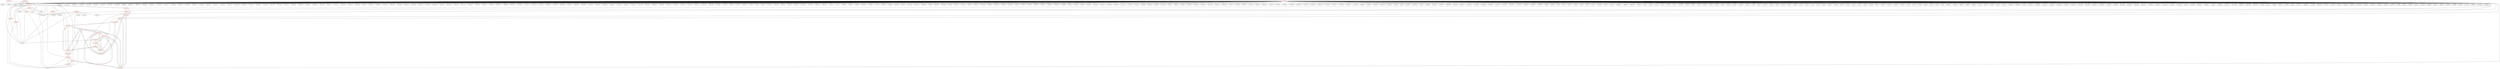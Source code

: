 graph {
	563 [label="(563) R1_T1" color=red]
	194 [label="(194) J2"]
	195 [label="(195) J3"]
	567 [label="(567) U1_T1"]
	564 [label="(564) R2_T1" color=red]
	34 [label="(34) R27"]
	7 [label="(7) U2"]
	8 [label="(8) U3"]
	9 [label="(9) U1"]
	567 [label="(567) U1_T1"]
	565 [label="(565) R3_T1" color=red]
	9 [label="(9) U1"]
	239 [label="(239) J5"]
	567 [label="(567) U1_T1"]
	566 [label="(566) R4_T1" color=red]
	239 [label="(239) J5"]
	9 [label="(9) U1"]
	567 [label="(567) U1_T1"]
	567 [label="(567) U1_T1" color=red]
	562 [label="(562) U2_T1"]
	565 [label="(565) R3_T1"]
	564 [label="(564) R2_T1"]
	563 [label="(563) R1_T1"]
	572 [label="(572) Q1_T1"]
	566 [label="(566) R4_T1"]
	568 [label="(568) R5_T1" color=red]
	105 [label="(105) U9"]
	4 [label="(4) TP3"]
	239 [label="(239) J5"]
	174 [label="(174) R57"]
	9 [label="(9) U1"]
	562 [label="(562) U2_T1"]
	569 [label="(569) R6_T1" color=red]
	9 [label="(9) U1"]
	212 [label="(212) J4"]
	217 [label="(217) R71"]
	562 [label="(562) U2_T1"]
	570 [label="(570) R7_T1" color=red]
	295 [label="(295) U29"]
	298 [label="(298) J12"]
	562 [label="(562) U2_T1"]
	571 [label="(571) R8_T1" color=red]
	239 [label="(239) J5"]
	9 [label="(9) U1"]
	562 [label="(562) U2_T1"]
	572 [label="(572) Q1_T1" color=red]
	567 [label="(567) U1_T1"]
	582 [label="(582) R15_P1"]
	573 [label="(573) R9_T1"]
	573 [label="(573) R9_T1" color=red]
	562 [label="(562) U2_T1"]
	582 [label="(582) R15_P1"]
	572 [label="(572) Q1_T1"]
	574 [label="(574) T3_P1" color=red]
	578 [label="(578) R14_P1"]
	579 [label="(579) T6_P1"]
	577 [label="(577) R13_P1"]
	576 [label="(576) R12_P1"]
	575 [label="(575) T2_P1"]
	575 [label="(575) T2_P1" color=red]
	577 [label="(577) R13_P1"]
	574 [label="(574) T3_P1"]
	576 [label="(576) R12_P1"]
	581 [label="(581) T5_P1"]
	582 [label="(582) R15_P1"]
	576 [label="(576) R12_P1" color=red]
	587 [label="(587) R21_P1"]
	583 [label="(583) R16_P1"]
	580 [label="(580) R17_P1"]
	577 [label="(577) R13_P1"]
	574 [label="(574) T3_P1"]
	575 [label="(575) T2_P1"]
	577 [label="(577) R13_P1" color=red]
	591 [label="(591) T4_P1"]
	574 [label="(574) T3_P1"]
	576 [label="(576) R12_P1"]
	575 [label="(575) T2_P1"]
	578 [label="(578) R14_P1" color=red]
	9 [label="(9) U1"]
	574 [label="(574) T3_P1"]
	579 [label="(579) T6_P1"]
	579 [label="(579) T6_P1" color=red]
	578 [label="(578) R14_P1"]
	574 [label="(574) T3_P1"]
	588 [label="(588) R22_P1"]
	580 [label="(580) R17_P1"]
	580 [label="(580) R17_P1" color=red]
	587 [label="(587) R21_P1"]
	583 [label="(583) R16_P1"]
	576 [label="(576) R12_P1"]
	588 [label="(588) R22_P1"]
	579 [label="(579) T6_P1"]
	581 [label="(581) T5_P1" color=red]
	575 [label="(575) T2_P1"]
	582 [label="(582) R15_P1"]
	583 [label="(583) R16_P1"]
	584 [label="(584) R20_P1"]
	582 [label="(582) R15_P1" color=red]
	573 [label="(573) R9_T1"]
	572 [label="(572) Q1_T1"]
	575 [label="(575) T2_P1"]
	581 [label="(581) T5_P1"]
	583 [label="(583) R16_P1" color=red]
	587 [label="(587) R21_P1"]
	576 [label="(576) R12_P1"]
	580 [label="(580) R17_P1"]
	581 [label="(581) T5_P1"]
	584 [label="(584) R20_P1"]
	584 [label="(584) R20_P1" color=red]
	585 [label="(585) T8_P1"]
	583 [label="(583) R16_P1"]
	581 [label="(581) T5_P1"]
	585 [label="(585) T8_P1" color=red]
	586 [label="(586) T9_P1"]
	587 [label="(587) R21_P1"]
	589 [label="(589) R19_P1"]
	584 [label="(584) R20_P1"]
	586 [label="(586) T9_P1" color=red]
	588 [label="(588) R22_P1"]
	587 [label="(587) R21_P1"]
	585 [label="(585) T8_P1"]
	589 [label="(589) R19_P1"]
	587 [label="(587) R21_P1" color=red]
	583 [label="(583) R16_P1"]
	576 [label="(576) R12_P1"]
	580 [label="(580) R17_P1"]
	586 [label="(586) T9_P1"]
	585 [label="(585) T8_P1"]
	589 [label="(589) R19_P1"]
	588 [label="(588) R22_P1" color=red]
	586 [label="(586) T9_P1"]
	579 [label="(579) T6_P1"]
	580 [label="(580) R17_P1"]
	589 [label="(589) R19_P1" color=red]
	586 [label="(586) T9_P1"]
	587 [label="(587) R21_P1"]
	585 [label="(585) T8_P1"]
	590 [label="(590) T7_P1"]
	590 [label="(590) T7_P1" color=red]
	592 [label="(592) R1_P1"]
	591 [label="(591) T4_P1"]
	239 [label="(239) J5"]
	589 [label="(589) R19_P1"]
	591 [label="(591) T4_P1" color=red]
	577 [label="(577) R13_P1"]
	592 [label="(592) R1_P1"]
	590 [label="(590) T7_P1"]
	239 [label="(239) J5"]
	592 [label="(592) R1_P1" color=red]
	591 [label="(591) T4_P1"]
	590 [label="(590) T7_P1"]
	239 [label="(239) J5"]
	593 [label="(593) GND" color=red]
	396 [label="(396) C223"]
	395 [label="(395) C174"]
	394 [label="(394) C170"]
	414 [label="(414) C164"]
	412 [label="(412) C200"]
	413 [label="(413) C201"]
	406 [label="(406) C181"]
	407 [label="(407) C185"]
	411 [label="(411) C196"]
	209 [label="(209) R65"]
	408 [label="(408) C189"]
	409 [label="(409) C193"]
	410 [label="(410) C192"]
	417 [label="(417) C176"]
	415 [label="(415) C168"]
	433 [label="(433) C182"]
	204 [label="(204) C269"]
	434 [label="(434) C186"]
	435 [label="(435) C188"]
	436 [label="(436) C197"]
	437 [label="(437) C204"]
	432 [label="(432) C125"]
	416 [label="(416) C172"]
	431 [label="(431) C123"]
	418 [label="(418) C179"]
	419 [label="(419) C183"]
	420 [label="(420) C187"]
	195 [label="(195) J3"]
	421 [label="(421) C191"]
	422 [label="(422) C195"]
	423 [label="(423) C198"]
	424 [label="(424) C202"]
	403 [label="(403) C232"]
	397 [label="(397) C225"]
	404 [label="(404) C234"]
	399 [label="(399) C224"]
	400 [label="(400) C226"]
	401 [label="(401) C228"]
	402 [label="(402) C230"]
	398 [label="(398) C222"]
	427 [label="(427) C217"]
	428 [label="(428) C219"]
	429 [label="(429) C235"]
	430 [label="(430) C236"]
	202 [label="(202) U11"]
	383 [label="(383) C231"]
	208 [label="(208) C275"]
	207 [label="(207) C274"]
	206 [label="(206) C273"]
	405 [label="(405) C220"]
	447 [label="(447) C124"]
	439 [label="(439) C206"]
	440 [label="(440) C207"]
	441 [label="(441) C156"]
	442 [label="(442) C169"]
	443 [label="(443) C178"]
	444 [label="(444) C184"]
	445 [label="(445) C190"]
	197 [label="(197) C110"]
	446 [label="(446) C194"]
	196 [label="(196) C109"]
	455 [label="(455) C122"]
	448 [label="(448) C126"]
	449 [label="(449) C127"]
	194 [label="(194) J2"]
	465 [label="(465) C288"]
	450 [label="(450) C155"]
	451 [label="(451) C160"]
	452 [label="(452) C171"]
	453 [label="(453) C173"]
	454 [label="(454) C175"]
	198 [label="(198) C111"]
	457 [label="(457) C227"]
	458 [label="(458) C229"]
	459 [label="(459) C233"]
	464 [label="(464) C264"]
	460 [label="(460) C246"]
	461 [label="(461) C247"]
	462 [label="(462) C252"]
	463 [label="(463) C260"]
	392 [label="(392) C162"]
	438 [label="(438) C205"]
	426 [label="(426) C215"]
	393 [label="(393) C166"]
	471 [label="(471) C282"]
	468 [label="(468) C285"]
	469 [label="(469) C284"]
	470 [label="(470) C283"]
	472 [label="(472) C281"]
	473 [label="(473) C280"]
	474 [label="(474) C279"]
	475 [label="(475) C278"]
	476 [label="(476) C277"]
	425 [label="(425) C213"]
	466 [label="(466) C287"]
	467 [label="(467) C286"]
	9 [label="(9) U1"]
	172 [label="(172) C82"]
	106 [label="(106) U8"]
	107 [label="(107) U10"]
	181 [label="(181) R50"]
	173 [label="(173) C83"]
	105 [label="(105) U9"]
	104 [label="(104) U5"]
	108 [label="(108) U4"]
	170 [label="(170) C80"]
	382 [label="(382) C208"]
	166 [label="(166) C98"]
	168 [label="(168) C99"]
	169 [label="(169) C102"]
	203 [label="(203) C270"]
	379 [label="(379) C216"]
	380 [label="(380) C218"]
	381 [label="(381) C221"]
	178 [label="(178) C71"]
	179 [label="(179) U7"]
	162 [label="(162) R58"]
	176 [label="(176) C69"]
	148 [label="(148) C88"]
	149 [label="(149) C101"]
	151 [label="(151) R52"]
	171 [label="(171) C81"]
	153 [label="(153) R61"]
	155 [label="(155) R54"]
	157 [label="(157) R63"]
	146 [label="(146) C87"]
	147 [label="(147) C100"]
	325 [label="(325) C147"]
	306 [label="(306) C138"]
	241 [label="(241) J6"]
	324 [label="(324) C146"]
	314 [label="(314) C139"]
	237 [label="(237) J8"]
	310 [label="(310) C141"]
	301 [label="(301) U28"]
	242 [label="(242) JP3"]
	234 [label="(234) U17"]
	322 [label="(322) C148"]
	238 [label="(238) FB4"]
	323 [label="(323) C149"]
	319 [label="(319) U26"]
	318 [label="(318) C140"]
	321 [label="(321) U27"]
	239 [label="(239) J5"]
	240 [label="(240) X1"]
	299 [label="(299) U30"]
	300 [label="(300) U31"]
	295 [label="(295) U29"]
	296 [label="(296) U23"]
	284 [label="(284) C132"]
	285 [label="(285) C133"]
	288 [label="(288) R98"]
	274 [label="(274) U21"]
	287 [label="(287) Q2"]
	279 [label="(279) J10"]
	252 [label="(252) DS6"]
	251 [label="(251) DS5"]
	278 [label="(278) C137"]
	275 [label="(275) C134"]
	257 [label="(257) U18"]
	276 [label="(276) C135"]
	272 [label="(272) U22"]
	273 [label="(273) U20"]
	249 [label="(249) R88"]
	248 [label="(248) C131"]
	283 [label="(283) D5"]
	277 [label="(277) C136"]
	256 [label="(256) SW1"]
	282 [label="(282) D4"]
	359 [label="(359) FB5"]
	228 [label="(228) R75"]
	353 [label="(353) R125"]
	230 [label="(230) C116"]
	231 [label="(231) C118"]
	232 [label="(232) C114"]
	233 [label="(233) C117"]
	227 [label="(227) U13"]
	212 [label="(212) J4"]
	355 [label="(355) FB6"]
	356 [label="(356) U35"]
	357 [label="(357) U36"]
	210 [label="(210) U12"]
	229 [label="(229) C115"]
	211 [label="(211) BT1"]
	372 [label="(372) U32"]
	271 [label="(271) C130"]
	270 [label="(270) C128"]
	269 [label="(269) C119"]
	376 [label="(376) C157"]
	263 [label="(263) C129"]
	374 [label="(374) C150"]
	375 [label="(375) C158"]
	377 [label="(377) C121"]
	378 [label="(378) C120"]
	370 [label="(370) C153"]
	371 [label="(371) C154"]
	262 [label="(262) DS3"]
	366 [label="(366) U34"]
	337 [label="(337) U37"]
	226 [label="(226) C113"]
	225 [label="(225) C112"]
	223 [label="(223) D1"]
	350 [label="(350) J7"]
	221 [label="(221) U14"]
	340 [label="(340) C159"]
	342 [label="(342) J13"]
	346 [label="(346) JP4"]
	347 [label="(347) R122"]
	348 [label="(348) R123"]
	349 [label="(349) R124"]
	367 [label="(367) U33"]
	368 [label="(368) C151"]
	369 [label="(369) C152"]
	8 [label="(8) U3"]
	7 [label="(7) U2"]
	527 [label="(527) C248"]
	536 [label="(536) C265"]
	535 [label="(535) C258"]
	534 [label="(534) C257"]
	533 [label="(533) C255"]
	532 [label="(532) C254"]
	531 [label="(531) C253"]
	530 [label="(530) C251"]
	529 [label="(529) C250"]
	528 [label="(528) C249"]
	39 [label="(39) R30"]
	38 [label="(38) R29"]
	54 [label="(54) C2"]
	50 [label="(50) C13"]
	46 [label="(46) C32"]
	49 [label="(49) C10"]
	51 [label="(51) C16"]
	45 [label="(45) C29"]
	55 [label="(55) C5"]
	509 [label="(509) C256"]
	52 [label="(52) C19"]
	503 [label="(503) U42"]
	508 [label="(508) C261"]
	496 [label="(496) U43"]
	494 [label="(494) C244"]
	44 [label="(44) C49"]
	48 [label="(48) C52"]
	47 [label="(47) C28"]
	75 [label="(75) C15"]
	53 [label="(53) C22"]
	59 [label="(59) C60"]
	65 [label="(65) C11"]
	553 [label="(553) C266"]
	58 [label="(58) C59"]
	89 [label="(89) C36"]
	93 [label="(93) C48"]
	92 [label="(92) C45"]
	91 [label="(91) C42"]
	90 [label="(90) C39"]
	94 [label="(94) C51"]
	88 [label="(88) C33"]
	87 [label="(87) C30"]
	550 [label="(550) R152"]
	86 [label="(86) C53"]
	57 [label="(57) C25"]
	56 [label="(56) C1"]
	551 [label="(551) U49"]
	70 [label="(70) C26"]
	559 [label="(559) Q4"]
	69 [label="(69) C23"]
	68 [label="(68) C20"]
	558 [label="(558) Q3"]
	67 [label="(67) C17"]
	66 [label="(66) C14"]
	71 [label="(71) C3"]
	79 [label="(79) C27"]
	83 [label="(83) C44"]
	82 [label="(82) C41"]
	81 [label="(81) C38"]
	80 [label="(80) C35"]
	78 [label="(78) C24"]
	77 [label="(77) C21"]
	76 [label="(76) C18"]
	96 [label="(96) C61"]
	85 [label="(85) C50"]
	99 [label="(99) C7"]
	103 [label="(103) C58"]
	102 [label="(102) C57"]
	101 [label="(101) C34"]
	100 [label="(100) C31"]
	84 [label="(84) C47"]
	98 [label="(98) C4"]
	97 [label="(97) C62"]
	95 [label="(95) C54"]
	74 [label="(74) C12"]
	73 [label="(73) C9"]
	72 [label="(72) C6"]
	481 [label="(481) U41"]
	487 [label="(487) U46"]
	486 [label="(486) J18"]
	485 [label="(485) D8"]
	484 [label="(484) J16"]
	43 [label="(43) C46"]
	478 [label="(478) J17"]
	42 [label="(42) C43"]
	41 [label="(41) C40"]
	477 [label="(477) U45"]
	488 [label="(488) SW3"]
	490 [label="(490) R138"]
	40 [label="(40) C37"]
	545 [label="(545) C211"]
	549 [label="(549) C245"]
	547 [label="(547) C212"]
	546 [label="(546) C214"]
	544 [label="(544) C210"]
	543 [label="(543) C209"]
	542 [label="(542) C241"]
	541 [label="(541) C242"]
	540 [label="(540) C259"]
	539 [label="(539) C243"]
	538 [label="(538) C263"]
	537 [label="(537) C262"]
	493 [label="(493) FB9"]
	491 [label="(491) C238"]
	502 [label="(502) C240"]
	501 [label="(501) C239"]
	500 [label="(500) C237"]
	499 [label="(499) R136"]
	520 [label="(520) R147"]
	519 [label="(519) R146"]
	521 [label="(521) R148"]
	513 [label="(513) R144"]
	512 [label="(512) U47"]
	517 [label="(517) U48"]
	515 [label="(515) R141"]
	516 [label="(516) R142"]
	125 [label="(125) C67"]
	390 [label="(390) C161"]
	391 [label="(391) C177"]
	384 [label="(384) C199"]
	389 [label="(389) C165"]
	386 [label="(386) C163"]
	387 [label="(387) C167"]
	184 [label="(184) C93"]
	61 [label="(61) C8"]
	118 [label="(118) R42"]
	60 [label="(60) C55"]
	120 [label="(120) R45"]
	193 [label="(193) J1"]
	186 [label="(186) C276"]
	385 [label="(385) C203"]
	122 [label="(122) R40"]
	388 [label="(388) C180"]
	191 [label="(191) C77"]
	187 [label="(187) C96"]
	188 [label="(188) C70"]
	189 [label="(189) C68"]
	190 [label="(190) C90"]
	141 [label="(141) C104"]
	140 [label="(140) C92"]
	139 [label="(139) C103"]
	129 [label="(129) C65"]
	132 [label="(132) C79"]
	131 [label="(131) C78"]
	12 [label="(12) R28"]
	11 [label="(11) R2"]
	130 [label="(130) C66"]
	63 [label="(63) C63"]
	111 [label="(111) C76"]
	109 [label="(109) R59"]
	62 [label="(62) C56"]
	138 [label="(138) C91"]
	134 [label="(134) C86"]
	133 [label="(133) R46"]
	64 [label="(64) C64"]
	137 [label="(137) C85"]
	136 [label="(136) C97"]
	135 [label="(135) C84"]
	113 [label="(113) R34"]
	567 [label="(567) U1_T1"]
	562 [label="(562) U2_T1"]
	572 [label="(572) Q1_T1"]
	574 [label="(574) T3_P1"]
	591 [label="(591) T4_P1"]
	590 [label="(590) T7_P1"]
	581 [label="(581) T5_P1"]
	586 [label="(586) T9_P1"]
	585 [label="(585) T8_P1"]
	579 [label="(579) T6_P1"]
	575 [label="(575) T2_P1"]
	563 -- 194
	563 -- 195
	563 -- 567
	564 -- 34
	564 -- 7
	564 -- 8
	564 -- 9
	564 -- 567
	565 -- 9
	565 -- 239
	565 -- 567
	566 -- 239
	566 -- 9
	566 -- 567
	567 -- 562
	567 -- 565
	567 -- 564
	567 -- 563
	567 -- 572
	567 -- 566
	568 -- 105
	568 -- 4
	568 -- 239
	568 -- 174
	568 -- 9
	568 -- 562
	569 -- 9
	569 -- 212
	569 -- 217
	569 -- 562
	570 -- 295
	570 -- 298
	570 -- 562
	571 -- 239
	571 -- 9
	571 -- 562
	572 -- 567
	572 -- 582
	572 -- 573
	573 -- 562
	573 -- 582
	573 -- 572
	574 -- 578
	574 -- 579
	574 -- 577
	574 -- 576
	574 -- 575
	575 -- 577
	575 -- 574
	575 -- 576
	575 -- 581
	575 -- 582
	576 -- 587
	576 -- 583
	576 -- 580
	576 -- 577
	576 -- 574
	576 -- 575
	577 -- 591
	577 -- 574
	577 -- 576
	577 -- 575
	578 -- 9
	578 -- 574
	578 -- 579
	579 -- 578
	579 -- 574
	579 -- 588
	579 -- 580
	580 -- 587
	580 -- 583
	580 -- 576
	580 -- 588
	580 -- 579
	581 -- 575
	581 -- 582
	581 -- 583
	581 -- 584
	582 -- 573
	582 -- 572
	582 -- 575
	582 -- 581
	583 -- 587
	583 -- 576
	583 -- 580
	583 -- 581
	583 -- 584
	584 -- 585
	584 -- 583
	584 -- 581
	585 -- 586
	585 -- 587
	585 -- 589
	585 -- 584
	586 -- 588
	586 -- 587
	586 -- 585
	586 -- 589
	587 -- 583
	587 -- 576
	587 -- 580
	587 -- 586
	587 -- 585
	587 -- 589
	588 -- 586
	588 -- 579
	588 -- 580
	589 -- 586
	589 -- 587
	589 -- 585
	589 -- 590
	590 -- 592
	590 -- 591
	590 -- 239
	590 -- 589
	591 -- 577
	591 -- 592
	591 -- 590
	591 -- 239
	592 -- 591
	592 -- 590
	592 -- 239
	593 -- 396
	593 -- 395
	593 -- 394
	593 -- 414
	593 -- 412
	593 -- 413
	593 -- 406
	593 -- 407
	593 -- 411
	593 -- 209
	593 -- 408
	593 -- 409
	593 -- 410
	593 -- 417
	593 -- 415
	593 -- 433
	593 -- 204
	593 -- 434
	593 -- 435
	593 -- 436
	593 -- 437
	593 -- 432
	593 -- 416
	593 -- 431
	593 -- 418
	593 -- 419
	593 -- 420
	593 -- 195
	593 -- 421
	593 -- 422
	593 -- 423
	593 -- 424
	593 -- 403
	593 -- 397
	593 -- 404
	593 -- 399
	593 -- 400
	593 -- 401
	593 -- 402
	593 -- 398
	593 -- 427
	593 -- 428
	593 -- 429
	593 -- 430
	593 -- 202
	593 -- 383
	593 -- 208
	593 -- 207
	593 -- 206
	593 -- 405
	593 -- 447
	593 -- 439
	593 -- 440
	593 -- 441
	593 -- 442
	593 -- 443
	593 -- 444
	593 -- 445
	593 -- 197
	593 -- 446
	593 -- 196
	593 -- 455
	593 -- 448
	593 -- 449
	593 -- 194
	593 -- 465
	593 -- 450
	593 -- 451
	593 -- 452
	593 -- 453
	593 -- 454
	593 -- 198
	593 -- 457
	593 -- 458
	593 -- 459
	593 -- 464
	593 -- 460
	593 -- 461
	593 -- 462
	593 -- 463
	593 -- 392
	593 -- 438
	593 -- 426
	593 -- 393
	593 -- 471
	593 -- 468
	593 -- 469
	593 -- 470
	593 -- 472
	593 -- 473
	593 -- 474
	593 -- 475
	593 -- 476
	593 -- 425
	593 -- 466
	593 -- 467
	593 -- 9
	593 -- 172
	593 -- 106
	593 -- 107
	593 -- 181
	593 -- 173
	593 -- 105
	593 -- 104
	593 -- 108
	593 -- 170
	593 -- 382
	593 -- 166
	593 -- 168
	593 -- 169
	593 -- 203
	593 -- 379
	593 -- 380
	593 -- 381
	593 -- 178
	593 -- 179
	593 -- 162
	593 -- 176
	593 -- 148
	593 -- 149
	593 -- 151
	593 -- 171
	593 -- 153
	593 -- 155
	593 -- 157
	593 -- 146
	593 -- 147
	593 -- 325
	593 -- 306
	593 -- 241
	593 -- 324
	593 -- 314
	593 -- 237
	593 -- 310
	593 -- 301
	593 -- 242
	593 -- 234
	593 -- 322
	593 -- 238
	593 -- 323
	593 -- 319
	593 -- 318
	593 -- 321
	593 -- 239
	593 -- 240
	593 -- 299
	593 -- 300
	593 -- 295
	593 -- 296
	593 -- 284
	593 -- 285
	593 -- 288
	593 -- 274
	593 -- 287
	593 -- 279
	593 -- 252
	593 -- 251
	593 -- 278
	593 -- 275
	593 -- 257
	593 -- 276
	593 -- 272
	593 -- 273
	593 -- 249
	593 -- 248
	593 -- 283
	593 -- 277
	593 -- 256
	593 -- 282
	593 -- 359
	593 -- 228
	593 -- 353
	593 -- 230
	593 -- 231
	593 -- 232
	593 -- 233
	593 -- 227
	593 -- 212
	593 -- 355
	593 -- 356
	593 -- 357
	593 -- 210
	593 -- 229
	593 -- 211
	593 -- 372
	593 -- 271
	593 -- 270
	593 -- 269
	593 -- 376
	593 -- 263
	593 -- 374
	593 -- 375
	593 -- 377
	593 -- 378
	593 -- 370
	593 -- 371
	593 -- 262
	593 -- 366
	593 -- 337
	593 -- 226
	593 -- 225
	593 -- 223
	593 -- 350
	593 -- 221
	593 -- 340
	593 -- 342
	593 -- 346
	593 -- 347
	593 -- 348
	593 -- 349
	593 -- 367
	593 -- 368
	593 -- 369
	593 -- 8
	593 -- 7
	593 -- 527
	593 -- 536
	593 -- 535
	593 -- 534
	593 -- 533
	593 -- 532
	593 -- 531
	593 -- 530
	593 -- 529
	593 -- 528
	593 -- 39
	593 -- 38
	593 -- 54
	593 -- 50
	593 -- 46
	593 -- 49
	593 -- 51
	593 -- 45
	593 -- 55
	593 -- 509
	593 -- 52
	593 -- 503
	593 -- 508
	593 -- 496
	593 -- 494
	593 -- 44
	593 -- 48
	593 -- 47
	593 -- 75
	593 -- 53
	593 -- 59
	593 -- 65
	593 -- 553
	593 -- 58
	593 -- 89
	593 -- 93
	593 -- 92
	593 -- 91
	593 -- 90
	593 -- 94
	593 -- 88
	593 -- 87
	593 -- 550
	593 -- 86
	593 -- 57
	593 -- 56
	593 -- 551
	593 -- 70
	593 -- 559
	593 -- 69
	593 -- 68
	593 -- 558
	593 -- 67
	593 -- 66
	593 -- 71
	593 -- 79
	593 -- 83
	593 -- 82
	593 -- 81
	593 -- 80
	593 -- 78
	593 -- 77
	593 -- 76
	593 -- 96
	593 -- 85
	593 -- 99
	593 -- 103
	593 -- 102
	593 -- 101
	593 -- 100
	593 -- 84
	593 -- 98
	593 -- 97
	593 -- 95
	593 -- 74
	593 -- 73
	593 -- 72
	593 -- 481
	593 -- 487
	593 -- 486
	593 -- 485
	593 -- 484
	593 -- 43
	593 -- 478
	593 -- 42
	593 -- 41
	593 -- 477
	593 -- 488
	593 -- 490
	593 -- 40
	593 -- 545
	593 -- 549
	593 -- 547
	593 -- 546
	593 -- 544
	593 -- 543
	593 -- 542
	593 -- 541
	593 -- 540
	593 -- 539
	593 -- 538
	593 -- 537
	593 -- 493
	593 -- 491
	593 -- 502
	593 -- 501
	593 -- 500
	593 -- 499
	593 -- 520
	593 -- 519
	593 -- 521
	593 -- 513
	593 -- 512
	593 -- 517
	593 -- 515
	593 -- 516
	593 -- 125
	593 -- 390
	593 -- 391
	593 -- 384
	593 -- 389
	593 -- 386
	593 -- 387
	593 -- 184
	593 -- 61
	593 -- 118
	593 -- 60
	593 -- 120
	593 -- 193
	593 -- 186
	593 -- 385
	593 -- 122
	593 -- 388
	593 -- 191
	593 -- 187
	593 -- 188
	593 -- 189
	593 -- 190
	593 -- 141
	593 -- 140
	593 -- 139
	593 -- 129
	593 -- 132
	593 -- 131
	593 -- 12
	593 -- 11
	593 -- 130
	593 -- 63
	593 -- 111
	593 -- 109
	593 -- 62
	593 -- 138
	593 -- 134
	593 -- 133
	593 -- 64
	593 -- 137
	593 -- 136
	593 -- 135
	593 -- 113
	593 -- 567
	593 -- 562
	593 -- 572
	593 -- 574
	593 -- 591
	593 -- 590
	593 -- 581
	593 -- 586
	593 -- 585
	593 -- 579
	593 -- 575
}